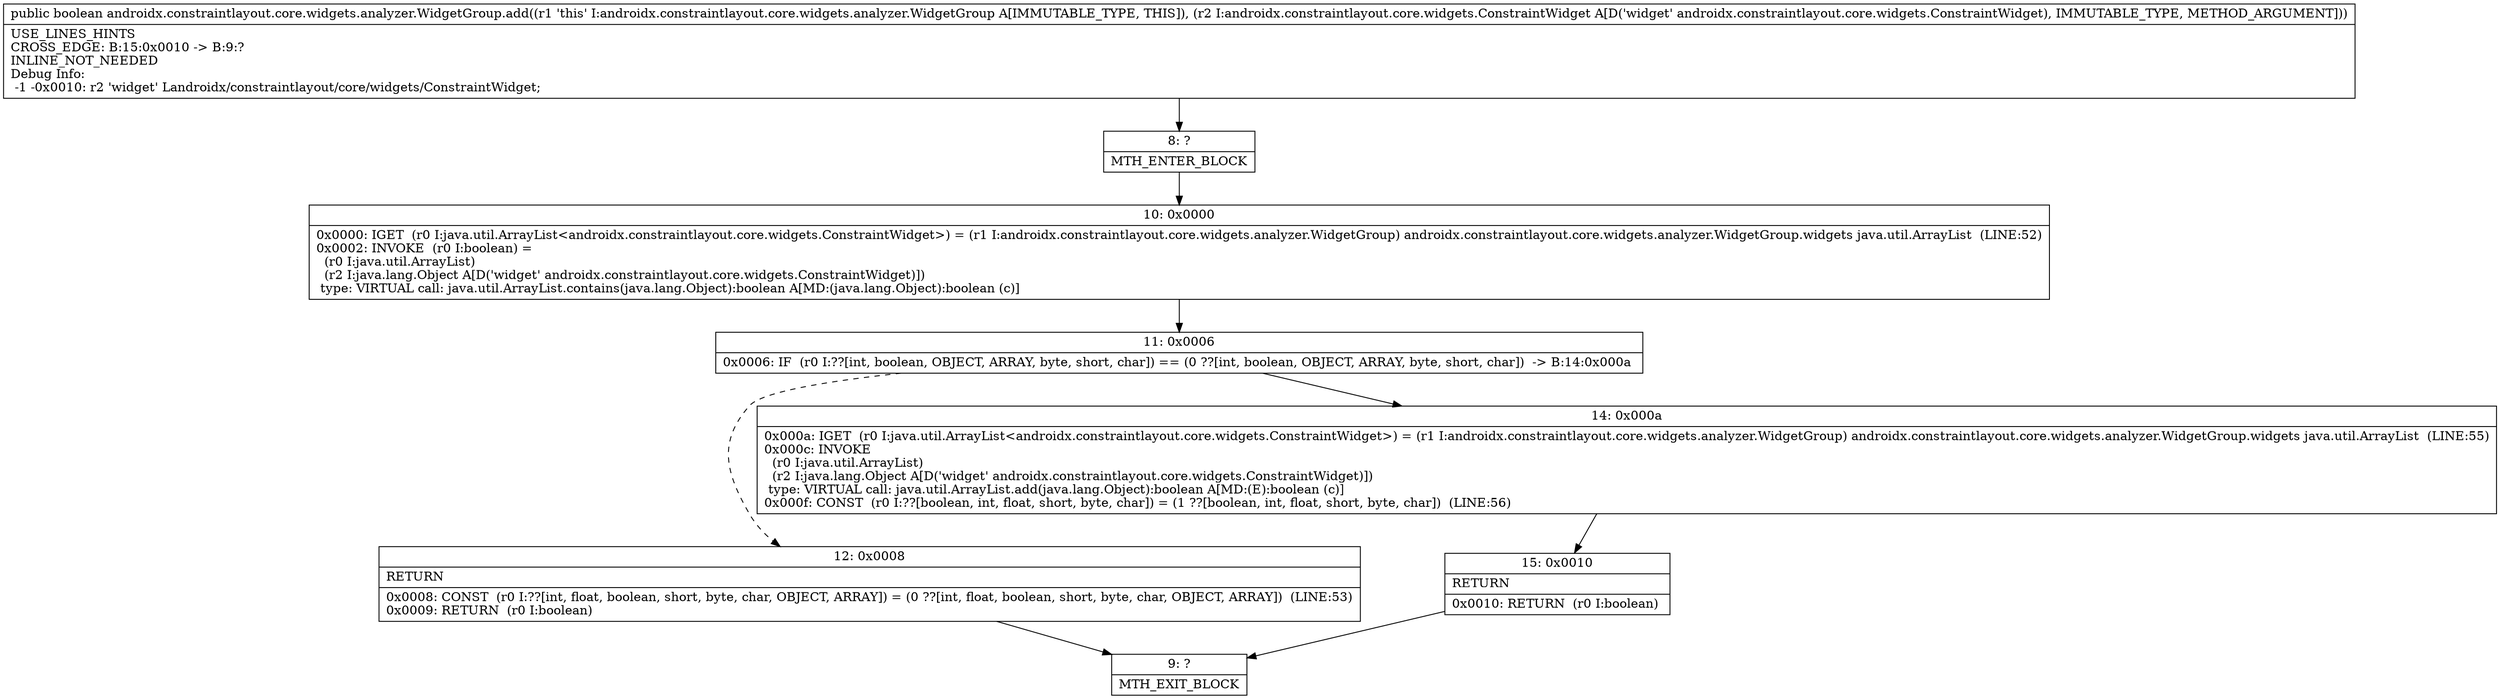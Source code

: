 digraph "CFG forandroidx.constraintlayout.core.widgets.analyzer.WidgetGroup.add(Landroidx\/constraintlayout\/core\/widgets\/ConstraintWidget;)Z" {
Node_8 [shape=record,label="{8\:\ ?|MTH_ENTER_BLOCK\l}"];
Node_10 [shape=record,label="{10\:\ 0x0000|0x0000: IGET  (r0 I:java.util.ArrayList\<androidx.constraintlayout.core.widgets.ConstraintWidget\>) = (r1 I:androidx.constraintlayout.core.widgets.analyzer.WidgetGroup) androidx.constraintlayout.core.widgets.analyzer.WidgetGroup.widgets java.util.ArrayList  (LINE:52)\l0x0002: INVOKE  (r0 I:boolean) = \l  (r0 I:java.util.ArrayList)\l  (r2 I:java.lang.Object A[D('widget' androidx.constraintlayout.core.widgets.ConstraintWidget)])\l type: VIRTUAL call: java.util.ArrayList.contains(java.lang.Object):boolean A[MD:(java.lang.Object):boolean (c)]\l}"];
Node_11 [shape=record,label="{11\:\ 0x0006|0x0006: IF  (r0 I:??[int, boolean, OBJECT, ARRAY, byte, short, char]) == (0 ??[int, boolean, OBJECT, ARRAY, byte, short, char])  \-\> B:14:0x000a \l}"];
Node_12 [shape=record,label="{12\:\ 0x0008|RETURN\l|0x0008: CONST  (r0 I:??[int, float, boolean, short, byte, char, OBJECT, ARRAY]) = (0 ??[int, float, boolean, short, byte, char, OBJECT, ARRAY])  (LINE:53)\l0x0009: RETURN  (r0 I:boolean) \l}"];
Node_9 [shape=record,label="{9\:\ ?|MTH_EXIT_BLOCK\l}"];
Node_14 [shape=record,label="{14\:\ 0x000a|0x000a: IGET  (r0 I:java.util.ArrayList\<androidx.constraintlayout.core.widgets.ConstraintWidget\>) = (r1 I:androidx.constraintlayout.core.widgets.analyzer.WidgetGroup) androidx.constraintlayout.core.widgets.analyzer.WidgetGroup.widgets java.util.ArrayList  (LINE:55)\l0x000c: INVOKE  \l  (r0 I:java.util.ArrayList)\l  (r2 I:java.lang.Object A[D('widget' androidx.constraintlayout.core.widgets.ConstraintWidget)])\l type: VIRTUAL call: java.util.ArrayList.add(java.lang.Object):boolean A[MD:(E):boolean (c)]\l0x000f: CONST  (r0 I:??[boolean, int, float, short, byte, char]) = (1 ??[boolean, int, float, short, byte, char])  (LINE:56)\l}"];
Node_15 [shape=record,label="{15\:\ 0x0010|RETURN\l|0x0010: RETURN  (r0 I:boolean) \l}"];
MethodNode[shape=record,label="{public boolean androidx.constraintlayout.core.widgets.analyzer.WidgetGroup.add((r1 'this' I:androidx.constraintlayout.core.widgets.analyzer.WidgetGroup A[IMMUTABLE_TYPE, THIS]), (r2 I:androidx.constraintlayout.core.widgets.ConstraintWidget A[D('widget' androidx.constraintlayout.core.widgets.ConstraintWidget), IMMUTABLE_TYPE, METHOD_ARGUMENT]))  | USE_LINES_HINTS\lCROSS_EDGE: B:15:0x0010 \-\> B:9:?\lINLINE_NOT_NEEDED\lDebug Info:\l  \-1 \-0x0010: r2 'widget' Landroidx\/constraintlayout\/core\/widgets\/ConstraintWidget;\l}"];
MethodNode -> Node_8;Node_8 -> Node_10;
Node_10 -> Node_11;
Node_11 -> Node_12[style=dashed];
Node_11 -> Node_14;
Node_12 -> Node_9;
Node_14 -> Node_15;
Node_15 -> Node_9;
}

